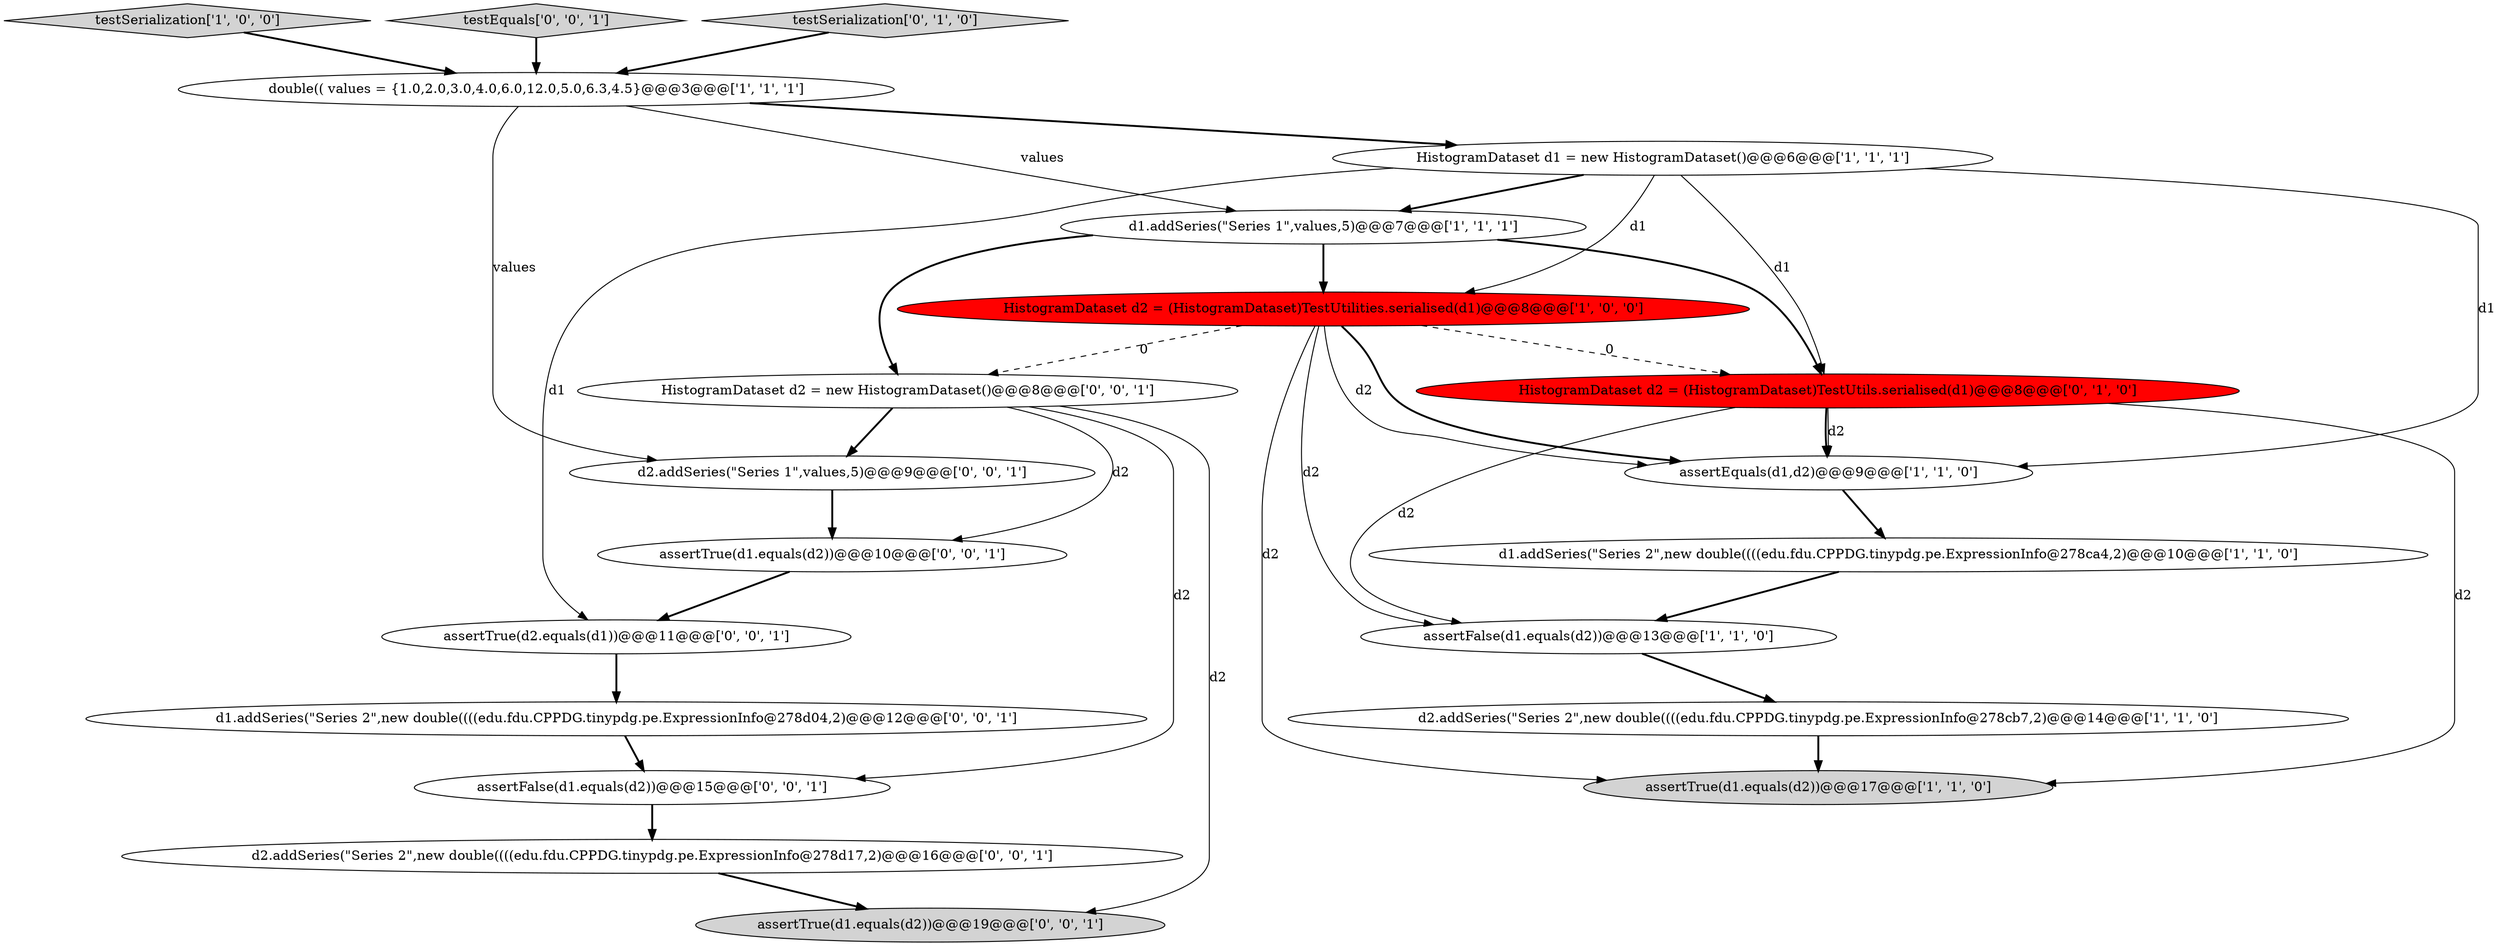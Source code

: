 digraph {
0 [style = filled, label = "double(( values = {1.0,2.0,3.0,4.0,6.0,12.0,5.0,6.3,4.5}@@@3@@@['1', '1', '1']", fillcolor = white, shape = ellipse image = "AAA0AAABBB1BBB"];
13 [style = filled, label = "d1.addSeries(\"Series 2\",new double((((edu.fdu.CPPDG.tinypdg.pe.ExpressionInfo@278d04,2)@@@12@@@['0', '0', '1']", fillcolor = white, shape = ellipse image = "AAA0AAABBB3BBB"];
20 [style = filled, label = "d2.addSeries(\"Series 2\",new double((((edu.fdu.CPPDG.tinypdg.pe.ExpressionInfo@278d17,2)@@@16@@@['0', '0', '1']", fillcolor = white, shape = ellipse image = "AAA0AAABBB3BBB"];
4 [style = filled, label = "assertTrue(d1.equals(d2))@@@17@@@['1', '1', '0']", fillcolor = lightgray, shape = ellipse image = "AAA0AAABBB1BBB"];
8 [style = filled, label = "d1.addSeries(\"Series 2\",new double((((edu.fdu.CPPDG.tinypdg.pe.ExpressionInfo@278ca4,2)@@@10@@@['1', '1', '0']", fillcolor = white, shape = ellipse image = "AAA0AAABBB1BBB"];
3 [style = filled, label = "testSerialization['1', '0', '0']", fillcolor = lightgray, shape = diamond image = "AAA0AAABBB1BBB"];
9 [style = filled, label = "HistogramDataset d1 = new HistogramDataset()@@@6@@@['1', '1', '1']", fillcolor = white, shape = ellipse image = "AAA0AAABBB1BBB"];
15 [style = filled, label = "HistogramDataset d2 = new HistogramDataset()@@@8@@@['0', '0', '1']", fillcolor = white, shape = ellipse image = "AAA0AAABBB3BBB"];
2 [style = filled, label = "d1.addSeries(\"Series 1\",values,5)@@@7@@@['1', '1', '1']", fillcolor = white, shape = ellipse image = "AAA0AAABBB1BBB"];
5 [style = filled, label = "assertEquals(d1,d2)@@@9@@@['1', '1', '0']", fillcolor = white, shape = ellipse image = "AAA0AAABBB1BBB"];
14 [style = filled, label = "testEquals['0', '0', '1']", fillcolor = lightgray, shape = diamond image = "AAA0AAABBB3BBB"];
12 [style = filled, label = "d2.addSeries(\"Series 1\",values,5)@@@9@@@['0', '0', '1']", fillcolor = white, shape = ellipse image = "AAA0AAABBB3BBB"];
18 [style = filled, label = "assertTrue(d2.equals(d1))@@@11@@@['0', '0', '1']", fillcolor = white, shape = ellipse image = "AAA0AAABBB3BBB"];
19 [style = filled, label = "assertTrue(d1.equals(d2))@@@19@@@['0', '0', '1']", fillcolor = lightgray, shape = ellipse image = "AAA0AAABBB3BBB"];
17 [style = filled, label = "assertTrue(d1.equals(d2))@@@10@@@['0', '0', '1']", fillcolor = white, shape = ellipse image = "AAA0AAABBB3BBB"];
16 [style = filled, label = "assertFalse(d1.equals(d2))@@@15@@@['0', '0', '1']", fillcolor = white, shape = ellipse image = "AAA0AAABBB3BBB"];
10 [style = filled, label = "testSerialization['0', '1', '0']", fillcolor = lightgray, shape = diamond image = "AAA0AAABBB2BBB"];
1 [style = filled, label = "HistogramDataset d2 = (HistogramDataset)TestUtilities.serialised(d1)@@@8@@@['1', '0', '0']", fillcolor = red, shape = ellipse image = "AAA1AAABBB1BBB"];
7 [style = filled, label = "d2.addSeries(\"Series 2\",new double((((edu.fdu.CPPDG.tinypdg.pe.ExpressionInfo@278cb7,2)@@@14@@@['1', '1', '0']", fillcolor = white, shape = ellipse image = "AAA0AAABBB1BBB"];
11 [style = filled, label = "HistogramDataset d2 = (HistogramDataset)TestUtils.serialised(d1)@@@8@@@['0', '1', '0']", fillcolor = red, shape = ellipse image = "AAA1AAABBB2BBB"];
6 [style = filled, label = "assertFalse(d1.equals(d2))@@@13@@@['1', '1', '0']", fillcolor = white, shape = ellipse image = "AAA0AAABBB1BBB"];
1->5 [style = bold, label=""];
5->8 [style = bold, label=""];
0->9 [style = bold, label=""];
9->18 [style = solid, label="d1"];
9->2 [style = bold, label=""];
2->1 [style = bold, label=""];
1->15 [style = dashed, label="0"];
1->4 [style = solid, label="d2"];
12->17 [style = bold, label=""];
15->16 [style = solid, label="d2"];
0->12 [style = solid, label="values"];
8->6 [style = bold, label=""];
0->2 [style = solid, label="values"];
11->4 [style = solid, label="d2"];
7->4 [style = bold, label=""];
13->16 [style = bold, label=""];
3->0 [style = bold, label=""];
9->5 [style = solid, label="d1"];
11->5 [style = bold, label=""];
1->5 [style = solid, label="d2"];
1->6 [style = solid, label="d2"];
15->19 [style = solid, label="d2"];
14->0 [style = bold, label=""];
15->17 [style = solid, label="d2"];
1->11 [style = dashed, label="0"];
9->1 [style = solid, label="d1"];
10->0 [style = bold, label=""];
2->15 [style = bold, label=""];
9->11 [style = solid, label="d1"];
18->13 [style = bold, label=""];
15->12 [style = bold, label=""];
11->5 [style = solid, label="d2"];
6->7 [style = bold, label=""];
20->19 [style = bold, label=""];
16->20 [style = bold, label=""];
11->6 [style = solid, label="d2"];
2->11 [style = bold, label=""];
17->18 [style = bold, label=""];
}
